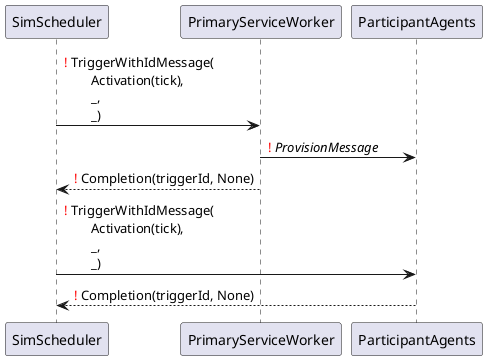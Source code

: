 @startuml
SimScheduler -> PrimaryServiceWorker: <font color=red>!</font> TriggerWithIdMessage(\n\tActivation(tick),\n\t_,\n\t_)
PrimaryServiceWorker -> ParticipantAgents: <font color=red>!</font> <i>ProvisionMessage</i>
PrimaryServiceWorker --> SimScheduler: <font color=red>!</font> Completion(triggerId, None)
SimScheduler -> ParticipantAgents: <font color=red>!</font> TriggerWithIdMessage(\n\tActivation(tick),\n\t_,\n\t_)
ParticipantAgents --> SimScheduler: <font color=red>!</font> Completion(triggerId, None)
@enduml